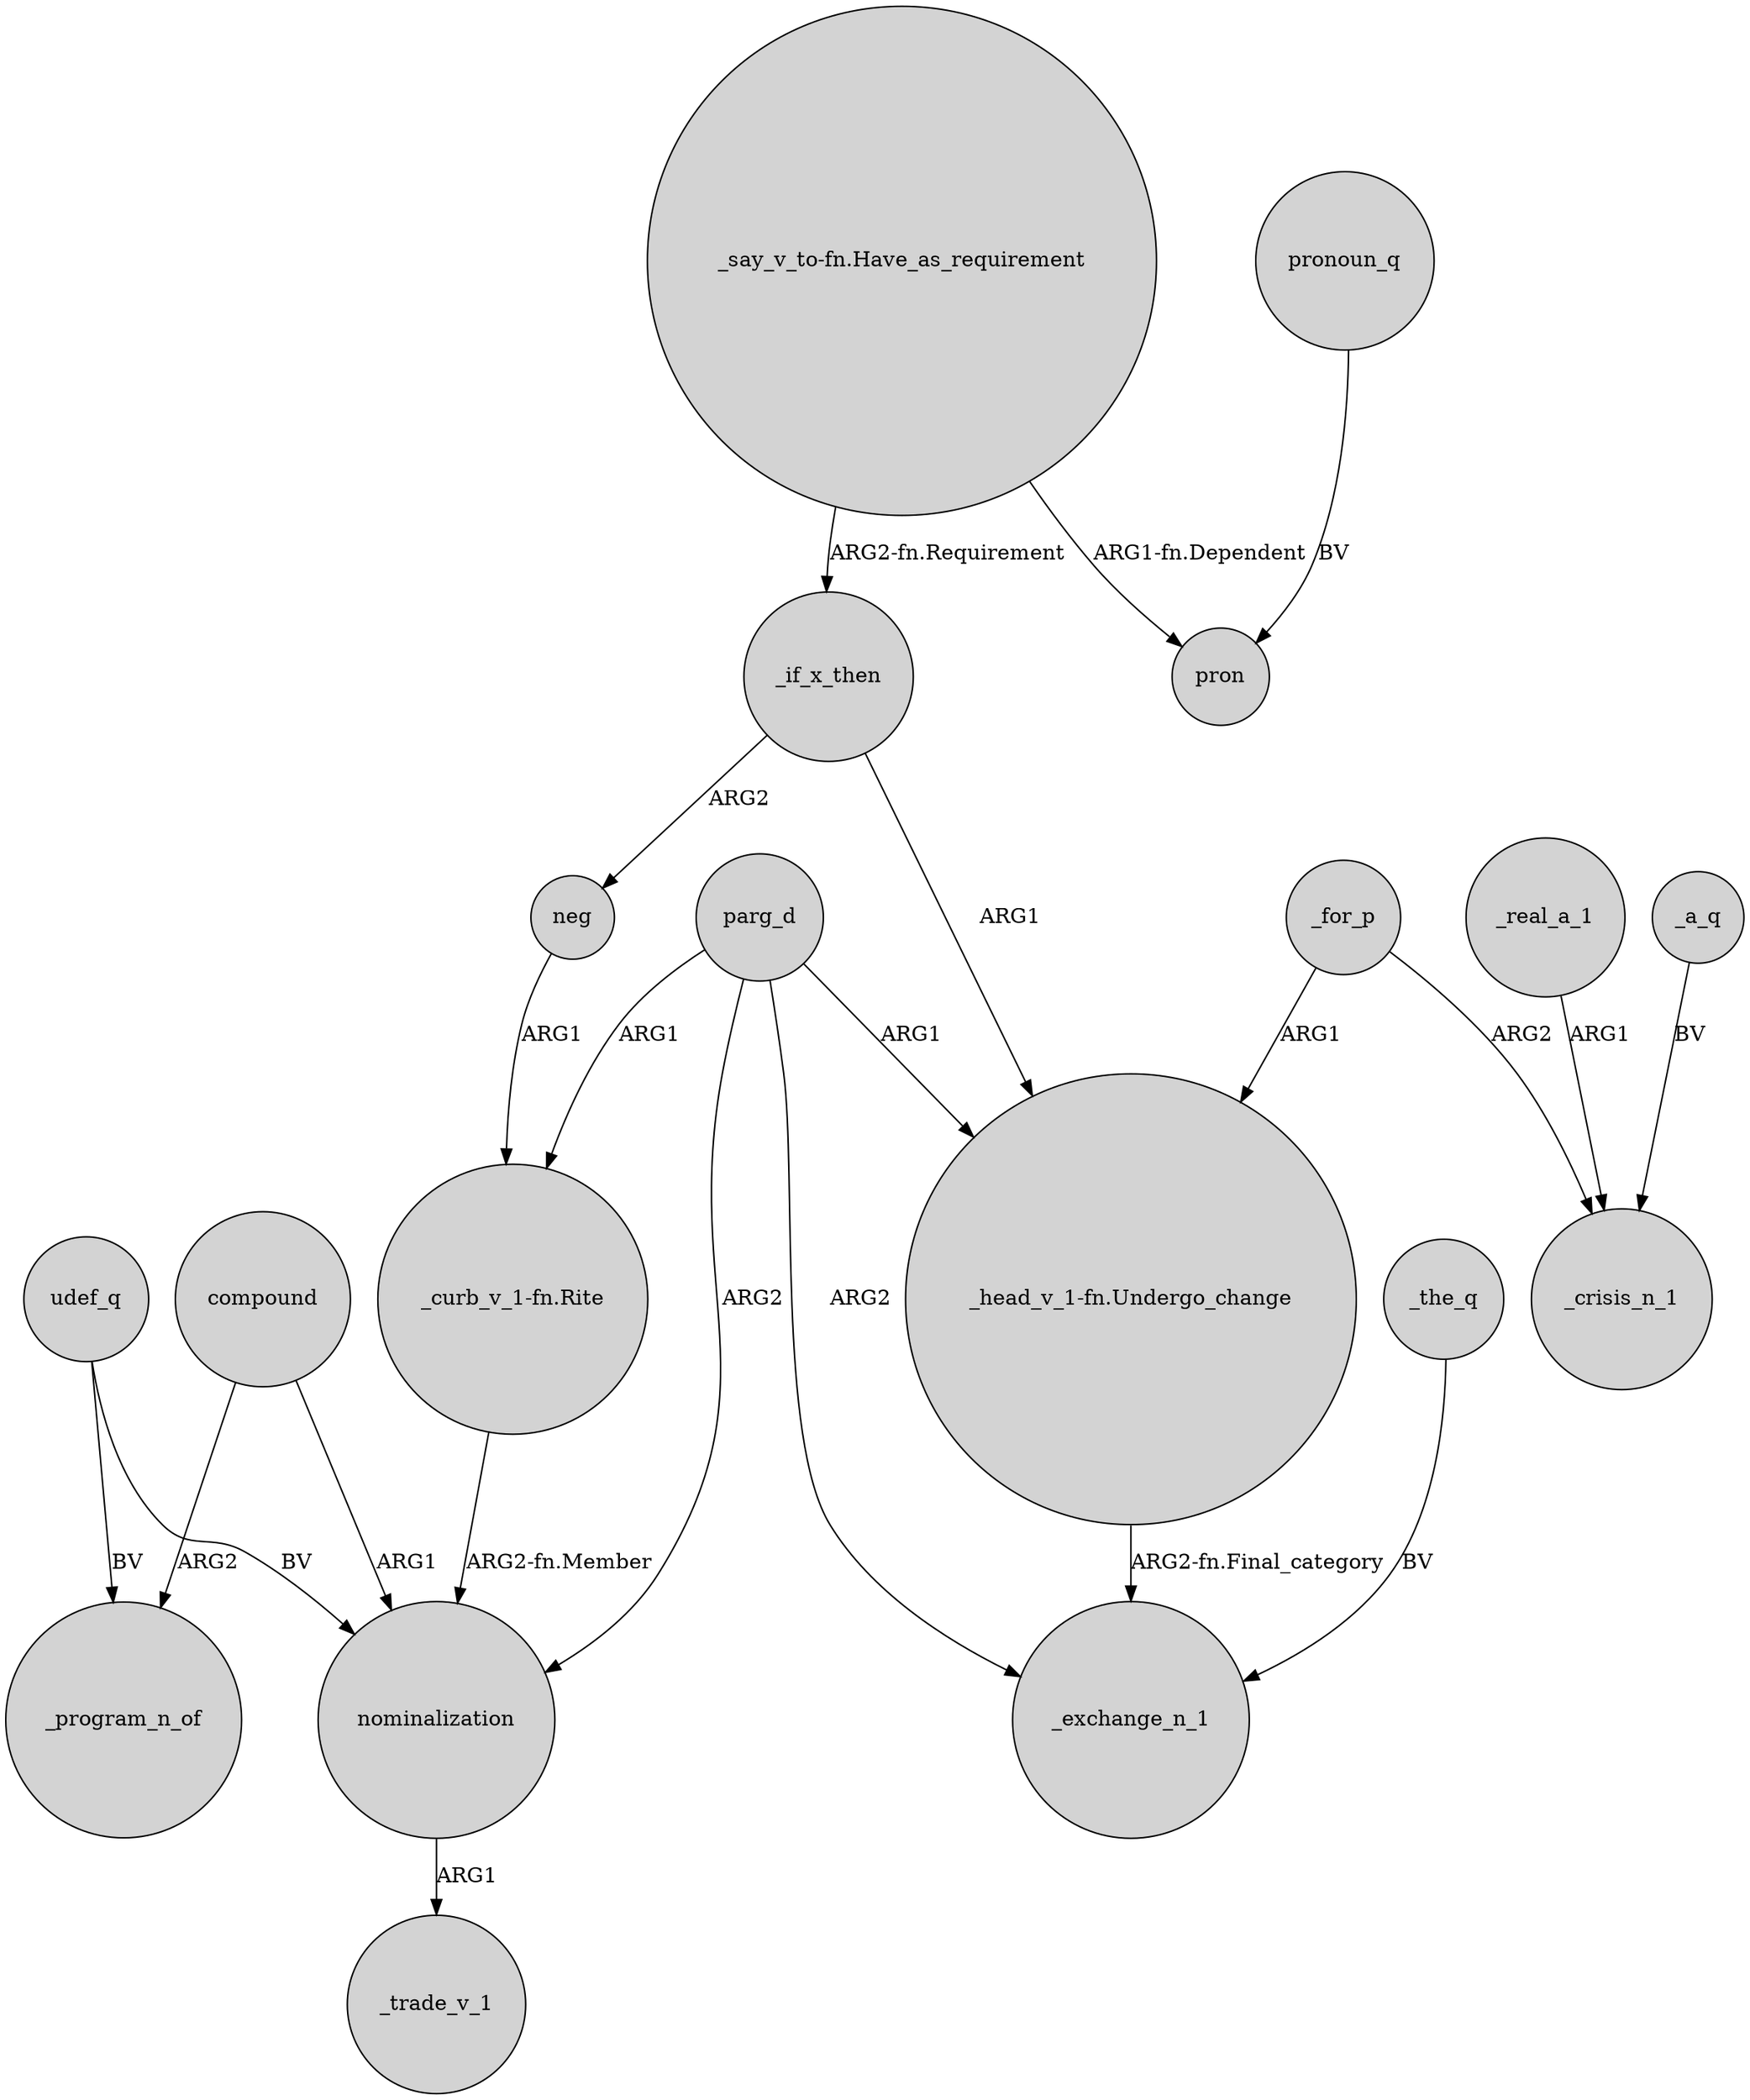 digraph {
	node [shape=circle style=filled]
	_if_x_then -> neg [label=ARG2]
	udef_q -> nominalization [label=BV]
	"_head_v_1-fn.Undergo_change" -> _exchange_n_1 [label="ARG2-fn.Final_category"]
	_real_a_1 -> _crisis_n_1 [label=ARG1]
	parg_d -> _exchange_n_1 [label=ARG2]
	udef_q -> _program_n_of [label=BV]
	_a_q -> _crisis_n_1 [label=BV]
	pronoun_q -> pron [label=BV]
	compound -> _program_n_of [label=ARG2]
	compound -> nominalization [label=ARG1]
	_for_p -> "_head_v_1-fn.Undergo_change" [label=ARG1]
	parg_d -> "_head_v_1-fn.Undergo_change" [label=ARG1]
	_if_x_then -> "_head_v_1-fn.Undergo_change" [label=ARG1]
	"_say_v_to-fn.Have_as_requirement" -> pron [label="ARG1-fn.Dependent"]
	_for_p -> _crisis_n_1 [label=ARG2]
	neg -> "_curb_v_1-fn.Rite" [label=ARG1]
	"_curb_v_1-fn.Rite" -> nominalization [label="ARG2-fn.Member"]
	parg_d -> "_curb_v_1-fn.Rite" [label=ARG1]
	_the_q -> _exchange_n_1 [label=BV]
	"_say_v_to-fn.Have_as_requirement" -> _if_x_then [label="ARG2-fn.Requirement"]
	nominalization -> _trade_v_1 [label=ARG1]
	parg_d -> nominalization [label=ARG2]
}
